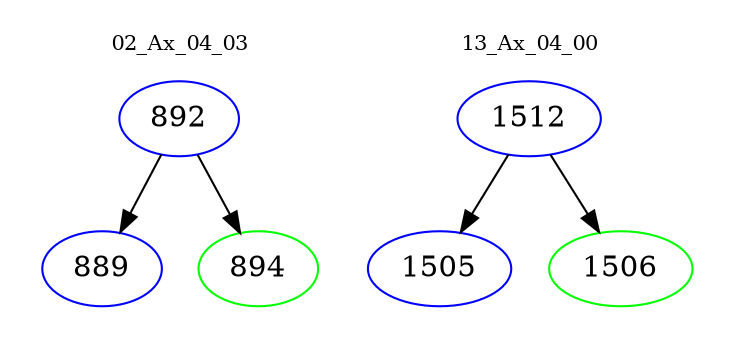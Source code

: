 digraph{
subgraph cluster_0 {
color = white
label = "02_Ax_04_03";
fontsize=10;
T0_892 [label="892", color="blue"]
T0_892 -> T0_889 [color="black"]
T0_889 [label="889", color="blue"]
T0_892 -> T0_894 [color="black"]
T0_894 [label="894", color="green"]
}
subgraph cluster_1 {
color = white
label = "13_Ax_04_00";
fontsize=10;
T1_1512 [label="1512", color="blue"]
T1_1512 -> T1_1505 [color="black"]
T1_1505 [label="1505", color="blue"]
T1_1512 -> T1_1506 [color="black"]
T1_1506 [label="1506", color="green"]
}
}
